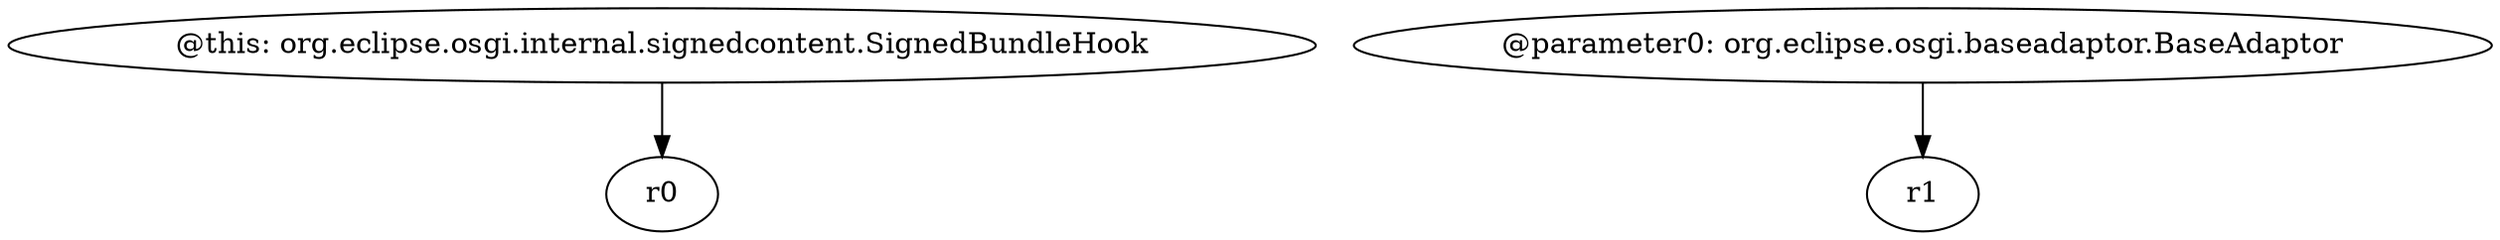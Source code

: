 digraph g {
0[label="@this: org.eclipse.osgi.internal.signedcontent.SignedBundleHook"]
1[label="r0"]
0->1[label=""]
2[label="@parameter0: org.eclipse.osgi.baseadaptor.BaseAdaptor"]
3[label="r1"]
2->3[label=""]
}